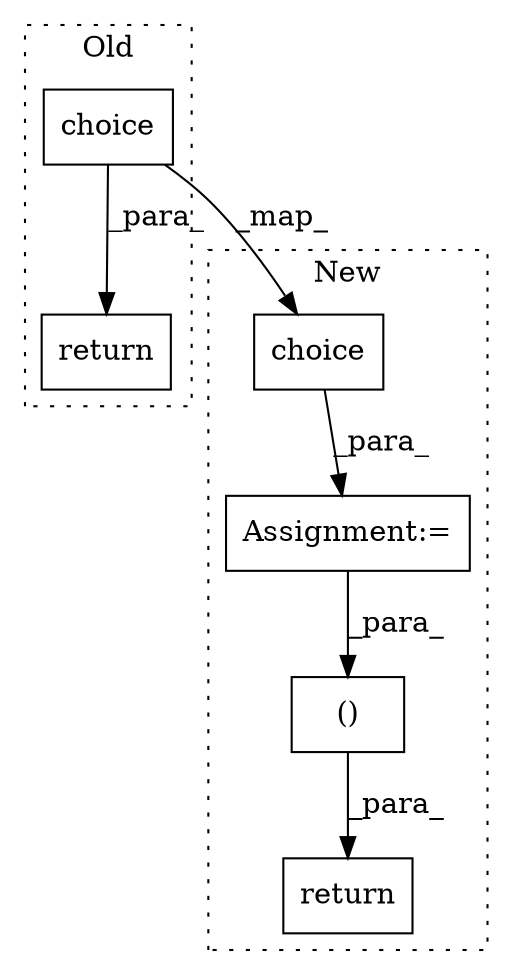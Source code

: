 digraph G {
subgraph cluster0 {
1 [label="choice" a="32" s="9191,9214" l="7,1" shape="box"];
5 [label="return" a="41" s="9162" l="16" shape="box"];
label = "Old";
style="dotted";
}
subgraph cluster1 {
2 [label="choice" a="32" s="9177,9200" l="7,1" shape="box"];
3 [label="Assignment:=" a="7" s="9163" l="1" shape="box"];
4 [label="return" a="41" s="9452" l="12" shape="box"];
6 [label="()" a="106" s="9464" l="37" shape="box"];
label = "New";
style="dotted";
}
1 -> 2 [label="_map_"];
1 -> 5 [label="_para_"];
2 -> 3 [label="_para_"];
3 -> 6 [label="_para_"];
6 -> 4 [label="_para_"];
}